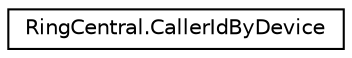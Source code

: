 digraph "Graphical Class Hierarchy"
{
 // LATEX_PDF_SIZE
  edge [fontname="Helvetica",fontsize="10",labelfontname="Helvetica",labelfontsize="10"];
  node [fontname="Helvetica",fontsize="10",shape=record];
  rankdir="LR";
  Node0 [label="RingCentral.CallerIdByDevice",height=0.2,width=0.4,color="black", fillcolor="white", style="filled",URL="$classRingCentral_1_1CallerIdByDevice.html",tooltip="Caller ID settings by device"];
}
